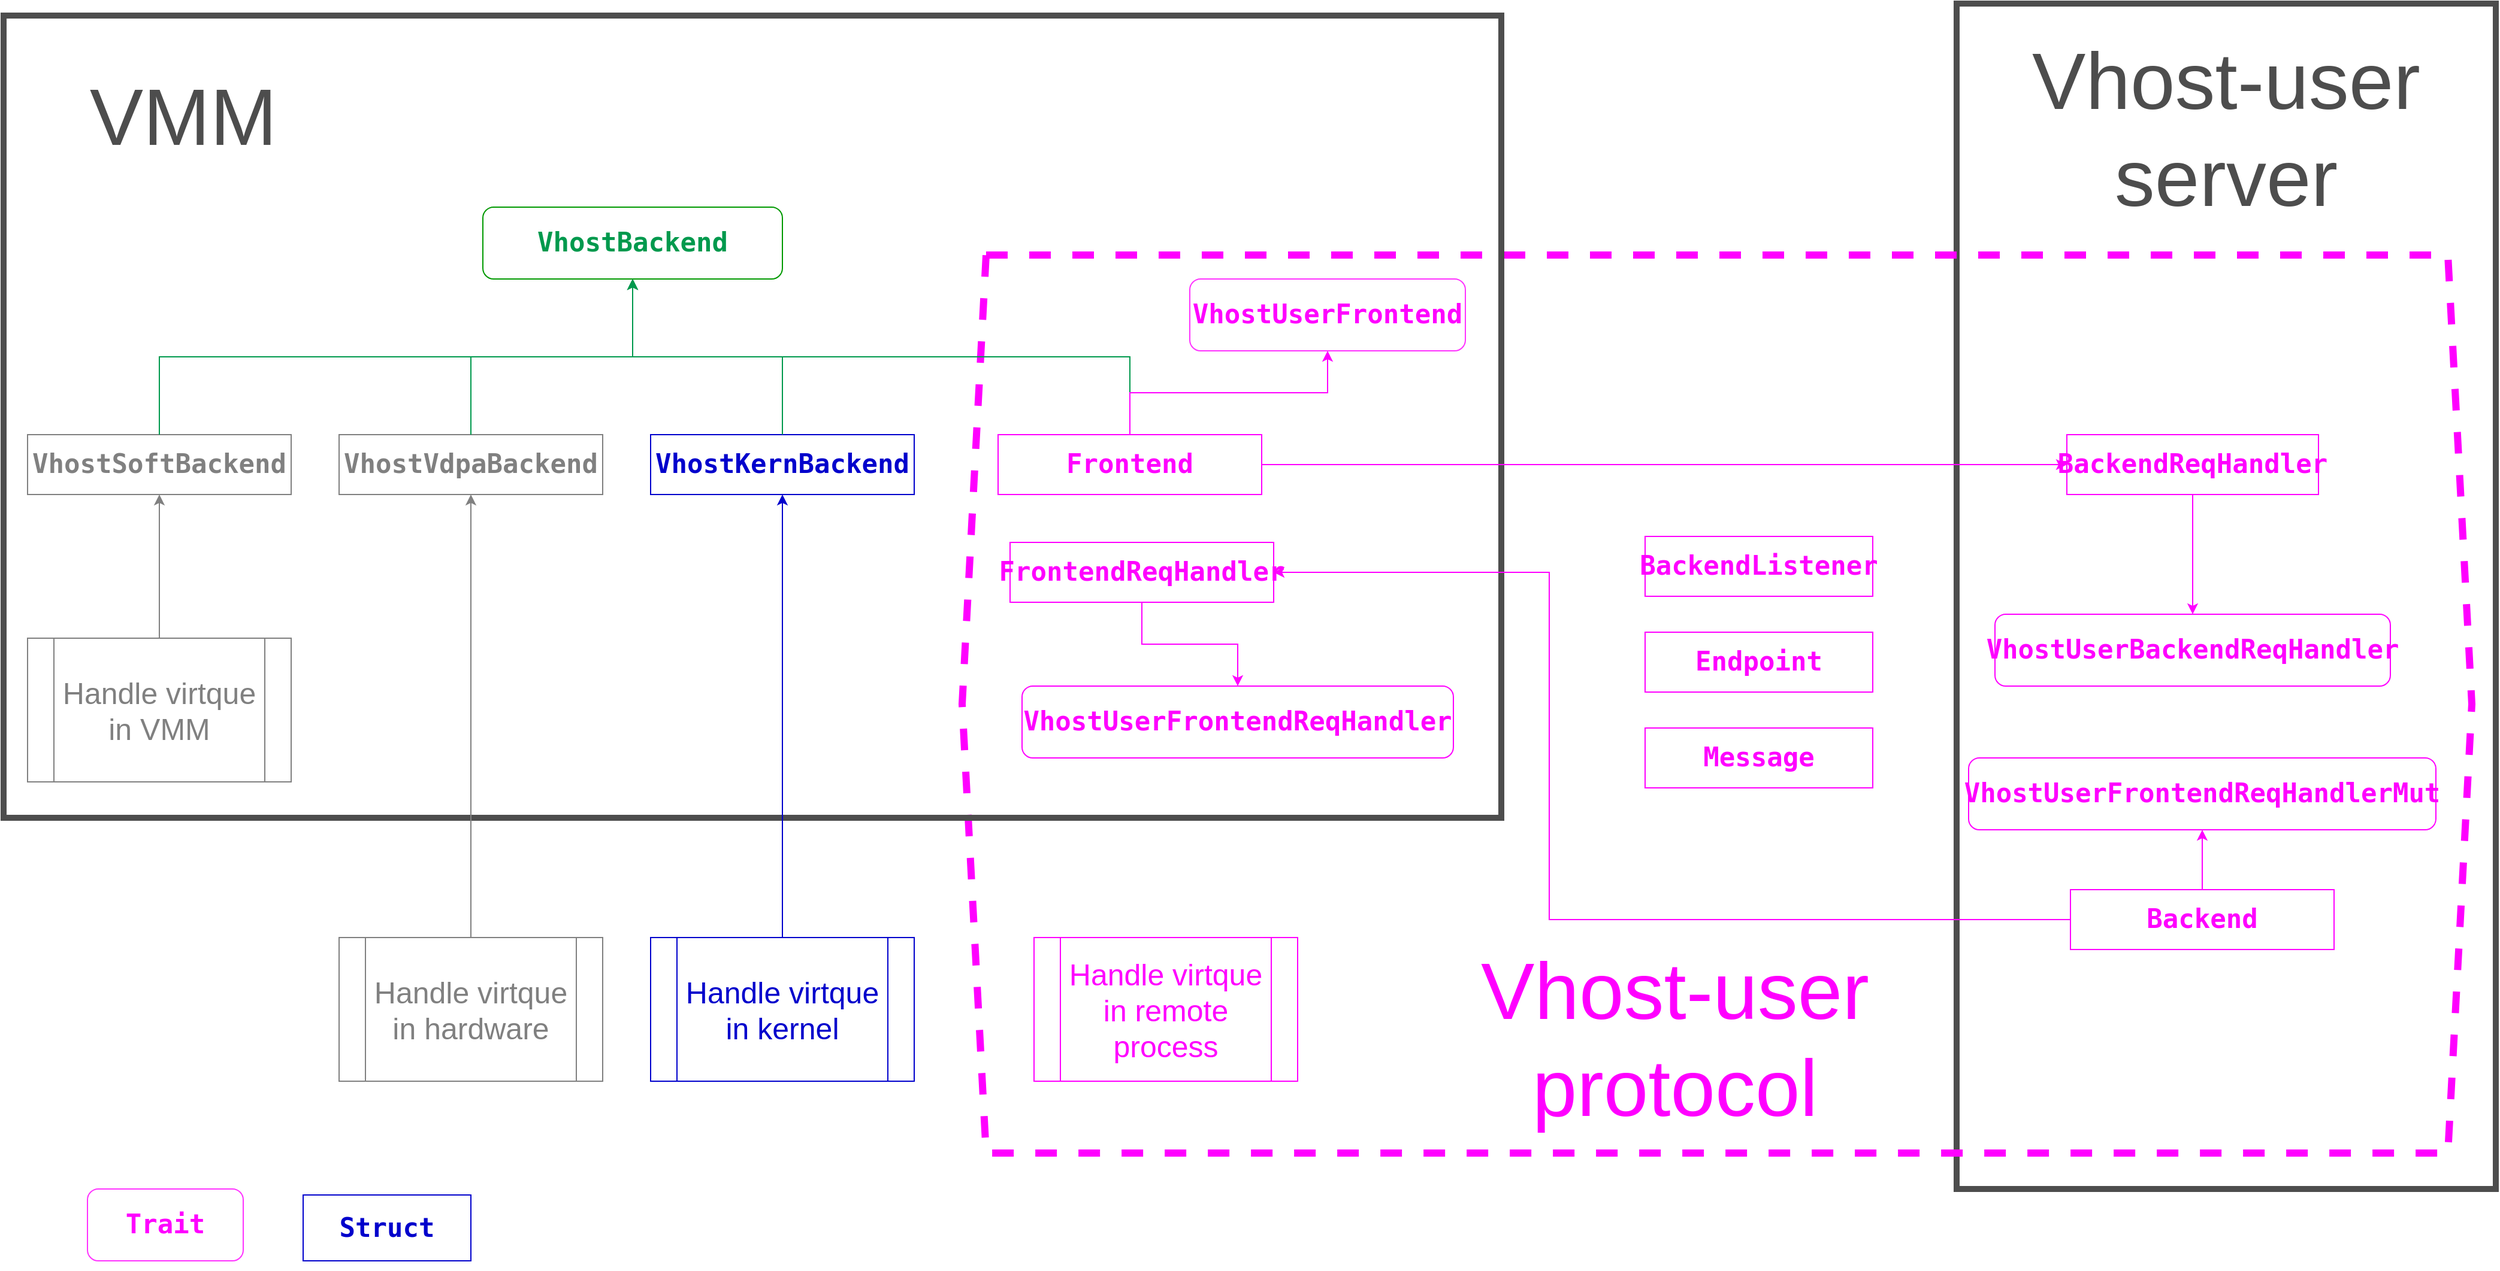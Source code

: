 <mxfile version="14.2.4" type="embed">
    <diagram id="xCgrIAQPDQM0eynUYBOE" name="Page-1">
        <mxGraphModel dx="3446" dy="1284" grid="1" gridSize="10" guides="1" tooltips="1" connect="1" arrows="1" fold="1" page="1" pageScale="1" pageWidth="850" pageHeight="1100" math="0" shadow="0">
            <root>
                <mxCell id="0"/>
                <mxCell id="1" parent="0"/>
                <mxCell id="46" value="&lt;br&gt;&lt;br&gt;&lt;br&gt;&lt;br&gt;&lt;br&gt;&lt;br&gt;&lt;br&gt;&lt;br&gt;&lt;br&gt;&lt;br&gt;&lt;br&gt;&lt;br&gt;&lt;br&gt;&lt;br&gt;&lt;br&gt;&lt;br&gt;" style="rounded=0;whiteSpace=wrap;html=1;labelBackgroundColor=none;sketch=0;fontSize=25;fontColor=#FF00FF;fillColor=none;strokeColor=#4D4D4D;strokeWidth=5;" vertex="1" parent="1">
                    <mxGeometry x="1620" y="27" width="450" height="990" as="geometry"/>
                </mxCell>
                <mxCell id="47" value="" style="shape=hexagon;perimeter=hexagonPerimeter2;whiteSpace=wrap;html=1;fixedSize=1;rounded=0;labelBackgroundColor=none;sketch=0;fillColor=none;fontSize=25;dashed=1;strokeWidth=6;fontColor=#FF00FF;strokeColor=#FF00FF;" vertex="1" parent="1">
                    <mxGeometry x="790" y="237" width="1260" height="750" as="geometry"/>
                </mxCell>
                <mxCell id="44" value="" style="rounded=0;whiteSpace=wrap;html=1;labelBackgroundColor=none;sketch=0;fontSize=25;fontColor=#FF00FF;fillColor=none;strokeColor=#4D4D4D;strokeWidth=5;" vertex="1" parent="1">
                    <mxGeometry x="-10" y="37" width="1250" height="670" as="geometry"/>
                </mxCell>
                <mxCell id="2" value="&lt;pre style=&quot;font-family: &amp;quot;jetbrains mono&amp;quot;, monospace; font-size: 16.5pt;&quot;&gt;FrontendReqHandler&lt;/pre&gt;" style="rounded=0;whiteSpace=wrap;html=1;fontStyle=1;labelBackgroundColor=none;fontColor=#FF00FF;strokeColor=#FF00FF;" parent="1" vertex="1">
                    <mxGeometry x="830" y="477" width="220" height="50" as="geometry"/>
                </mxCell>
                <mxCell id="4" value="&lt;pre style=&quot;font-size: 16.5pt; font-weight: 700; font-family: &amp;quot;jetbrains mono&amp;quot;, monospace;&quot;&gt;VhostUserFrontendReqHandler&lt;/pre&gt;" style="rounded=1;whiteSpace=wrap;html=1;labelBackgroundColor=none;fontColor=#FF00FF;strokeColor=#FF00FF;" parent="1" vertex="1">
                    <mxGeometry x="840" y="597" width="360" height="60" as="geometry"/>
                </mxCell>
                <mxCell id="6" style="edgeStyle=orthogonalEdgeStyle;rounded=0;orthogonalLoop=1;jettySize=auto;html=1;exitX=0;exitY=0.5;exitDx=0;exitDy=0;entryX=1;entryY=0.5;entryDx=0;entryDy=0;labelBackgroundColor=none;fontColor=#FF00FF;strokeColor=#FF00FF;" edge="1" parent="1" source="5" target="2">
                    <mxGeometry relative="1" as="geometry">
                        <Array as="points">
                            <mxPoint x="1280" y="792"/>
                            <mxPoint x="1280" y="502"/>
                        </Array>
                    </mxGeometry>
                </mxCell>
                <mxCell id="5" value="&lt;pre style=&quot;font-family: &amp;quot;jetbrains mono&amp;quot;, monospace; font-size: 16.5pt;&quot;&gt;&lt;pre style=&quot;font-family: &amp;quot;jetbrains mono&amp;quot; , monospace ; font-size: 16.5pt&quot;&gt;Backend&lt;/pre&gt;&lt;/pre&gt;" style="rounded=0;whiteSpace=wrap;html=1;fontStyle=1;labelBackgroundColor=none;fontColor=#FF00FF;strokeColor=#FF00FF;" parent="1" vertex="1">
                    <mxGeometry x="1715" y="767" width="220" height="50" as="geometry"/>
                </mxCell>
                <mxCell id="7" value="&lt;pre style=&quot;font-size: 16.5pt; font-weight: 700; font-family: &amp;quot;jetbrains mono&amp;quot;, monospace;&quot;&gt;VhostUserFrontendReqHandlerMut&lt;/pre&gt;" style="rounded=1;whiteSpace=wrap;html=1;labelBackgroundColor=none;fontColor=#FF00FF;strokeColor=#FF00FF;" vertex="1" parent="1">
                    <mxGeometry x="1630" y="657" width="390" height="60" as="geometry"/>
                </mxCell>
                <mxCell id="8" style="edgeStyle=orthogonalEdgeStyle;rounded=0;orthogonalLoop=1;jettySize=auto;html=1;exitX=0.5;exitY=1;exitDx=0;exitDy=0;labelBackgroundColor=none;fontColor=#FF00FF;strokeColor=#FF00FF;" edge="1" parent="1" source="2" target="4">
                    <mxGeometry relative="1" as="geometry">
                        <mxPoint x="950" y="657" as="sourcePoint"/>
                        <mxPoint x="680" y="717" as="targetPoint"/>
                    </mxGeometry>
                </mxCell>
                <mxCell id="10" value="&lt;pre style=&quot;font-family: &amp;quot;jetbrains mono&amp;quot;, monospace; font-size: 16.5pt;&quot;&gt;&lt;pre style=&quot;font-family: &amp;quot;jetbrains mono&amp;quot; , monospace ; font-size: 16.5pt&quot;&gt;BackendListener&lt;/pre&gt;&lt;/pre&gt;" style="rounded=0;whiteSpace=wrap;html=1;fontStyle=1;labelBackgroundColor=none;fontColor=#FF00FF;strokeColor=#FF00FF;" vertex="1" parent="1">
                    <mxGeometry x="1360" y="472" width="190" height="50" as="geometry"/>
                </mxCell>
                <mxCell id="11" value="&lt;pre style=&quot;font-family: &amp;quot;jetbrains mono&amp;quot;, monospace; font-size: 16.5pt;&quot;&gt;&lt;pre style=&quot;font-family: &amp;quot;jetbrains mono&amp;quot; , monospace ; font-size: 16.5pt&quot;&gt;&lt;pre style=&quot;font-family: &amp;quot;jetbrains mono&amp;quot; , monospace ; font-size: 16.5pt&quot;&gt;BackendReqHandler&lt;/pre&gt;&lt;/pre&gt;&lt;/pre&gt;" style="rounded=0;whiteSpace=wrap;html=1;fontStyle=1;labelBackgroundColor=none;fontColor=#FF00FF;strokeColor=#FF00FF;" vertex="1" parent="1">
                    <mxGeometry x="1712" y="387" width="210" height="50" as="geometry"/>
                </mxCell>
                <mxCell id="14" value="&lt;pre style=&quot;font-size: 16.5pt; font-weight: 700; font-family: &amp;quot;jetbrains mono&amp;quot;, monospace;&quot;&gt;&lt;pre style=&quot;font-family: &amp;quot;jetbrains mono&amp;quot;, monospace; font-size: 16.5pt;&quot;&gt;VhostUserBackendReqHandler&lt;/pre&gt;&lt;/pre&gt;" style="rounded=1;whiteSpace=wrap;html=1;labelBackgroundColor=none;fontColor=#FF00FF;strokeColor=#FF00FF;" vertex="1" parent="1">
                    <mxGeometry x="1652" y="537" width="330" height="60" as="geometry"/>
                </mxCell>
                <mxCell id="15" style="edgeStyle=orthogonalEdgeStyle;rounded=0;orthogonalLoop=1;jettySize=auto;html=1;exitX=0.5;exitY=1;exitDx=0;exitDy=0;entryX=0.5;entryY=0;entryDx=0;entryDy=0;labelBackgroundColor=none;fontColor=#FF00FF;strokeColor=#FF00FF;" edge="1" parent="1" source="11" target="14">
                    <mxGeometry relative="1" as="geometry">
                        <mxPoint x="1202" y="567" as="sourcePoint"/>
                        <mxPoint x="1202" y="667" as="targetPoint"/>
                    </mxGeometry>
                </mxCell>
                <mxCell id="16" value="&lt;pre style=&quot;font-size: 16.5pt; font-weight: 700; font-family: &amp;quot;jetbrains mono&amp;quot;, monospace;&quot;&gt;VhostBackend&lt;/pre&gt;" style="rounded=1;whiteSpace=wrap;html=1;labelBackgroundColor=none;fontColor=#00994D;strokeColor=#009900;" vertex="1" parent="1">
                    <mxGeometry x="390" y="197" width="250" height="60" as="geometry"/>
                </mxCell>
                <mxCell id="17" value="&lt;pre style=&quot;font-family: &amp;quot;jetbrains mono&amp;quot;, monospace; font-size: 16.5pt;&quot;&gt;VhostKernBackend&lt;/pre&gt;" style="rounded=0;whiteSpace=wrap;html=1;fontStyle=1;labelBackgroundColor=none;strokeColor=#0000CC;fontColor=#0000CC;" vertex="1" parent="1">
                    <mxGeometry x="530" y="387" width="220" height="50" as="geometry"/>
                </mxCell>
                <mxCell id="18" value="&lt;pre style=&quot;font-family: &amp;quot;jetbrains mono&amp;quot;, monospace; font-size: 16.5pt;&quot;&gt;VhostVdpaBackend&lt;/pre&gt;" style="rounded=0;whiteSpace=wrap;html=1;fontStyle=1;labelBackgroundColor=none;fontColor=#808080;strokeColor=#808080;" vertex="1" parent="1">
                    <mxGeometry x="270" y="387" width="220" height="50" as="geometry"/>
                </mxCell>
                <mxCell id="19" value="&lt;pre style=&quot;font-family: &amp;quot;jetbrains mono&amp;quot; , monospace ; font-size: 16.5pt&quot;&gt;Frontend&lt;/pre&gt;" style="rounded=0;whiteSpace=wrap;html=1;fontStyle=1;labelBackgroundColor=none;fontColor=#FF00FF;strokeColor=#FF00FF;" vertex="1" parent="1">
                    <mxGeometry x="820" y="387" width="220" height="50" as="geometry"/>
                </mxCell>
                <mxCell id="20" value="&lt;pre style=&quot;font-family: &amp;quot;jetbrains mono&amp;quot; , monospace ; font-size: 16.5pt&quot;&gt;VhostSoftBackend&lt;/pre&gt;" style="rounded=0;whiteSpace=wrap;html=1;fontStyle=1;labelBackgroundColor=none;fontColor=#808080;strokeColor=#808080;" vertex="1" parent="1">
                    <mxGeometry x="10" y="387" width="220" height="50" as="geometry"/>
                </mxCell>
                <mxCell id="21" value="Handle virtque in VMM" style="shape=process;whiteSpace=wrap;html=1;backgroundOutline=1;rounded=0;labelBackgroundColor=none;sketch=0;fontSize=25;fontColor=#808080;strokeColor=#808080;" vertex="1" parent="1">
                    <mxGeometry x="10" y="557" width="220" height="120" as="geometry"/>
                </mxCell>
                <mxCell id="23" value="Handle virtque in hardware" style="shape=process;whiteSpace=wrap;html=1;backgroundOutline=1;rounded=0;labelBackgroundColor=none;sketch=0;fontSize=25;fontColor=#808080;strokeColor=#808080;" vertex="1" parent="1">
                    <mxGeometry x="270" y="807" width="220" height="120" as="geometry"/>
                </mxCell>
                <mxCell id="24" value="Handle virtque in kernel" style="shape=process;whiteSpace=wrap;html=1;backgroundOutline=1;rounded=0;labelBackgroundColor=none;sketch=0;fontSize=25;strokeColor=#0000CC;fontColor=#0000CC;" vertex="1" parent="1">
                    <mxGeometry x="530" y="807" width="220" height="120" as="geometry"/>
                </mxCell>
                <mxCell id="25" style="edgeStyle=orthogonalEdgeStyle;rounded=0;orthogonalLoop=1;jettySize=auto;html=1;exitX=0.5;exitY=0;exitDx=0;exitDy=0;labelBackgroundColor=none;entryX=0.5;entryY=1;entryDx=0;entryDy=0;strokeColor=#0000CC;" edge="1" parent="1" source="24" target="17">
                    <mxGeometry relative="1" as="geometry">
                        <mxPoint x="930" y="647" as="sourcePoint"/>
                        <mxPoint x="930" y="747" as="targetPoint"/>
                    </mxGeometry>
                </mxCell>
                <mxCell id="26" style="edgeStyle=orthogonalEdgeStyle;rounded=0;orthogonalLoop=1;jettySize=auto;html=1;exitX=1;exitY=0.5;exitDx=0;exitDy=0;labelBackgroundColor=none;entryX=0;entryY=0.5;entryDx=0;entryDy=0;fontColor=#FF00FF;strokeColor=#FF00FF;" edge="1" parent="1" source="19" target="11">
                    <mxGeometry relative="1" as="geometry">
                        <mxPoint x="840" y="917" as="sourcePoint"/>
                        <mxPoint x="840" y="1017" as="targetPoint"/>
                    </mxGeometry>
                </mxCell>
                <mxCell id="27" style="edgeStyle=orthogonalEdgeStyle;rounded=0;orthogonalLoop=1;jettySize=auto;html=1;exitX=0.5;exitY=0;exitDx=0;exitDy=0;labelBackgroundColor=none;entryX=0.5;entryY=1;entryDx=0;entryDy=0;fontColor=#808080;strokeColor=#808080;" edge="1" parent="1" source="23" target="18">
                    <mxGeometry relative="1" as="geometry">
                        <mxPoint x="420" y="807" as="sourcePoint"/>
                        <mxPoint x="420" y="907" as="targetPoint"/>
                    </mxGeometry>
                </mxCell>
                <mxCell id="28" style="edgeStyle=orthogonalEdgeStyle;rounded=0;orthogonalLoop=1;jettySize=auto;html=1;exitX=0.5;exitY=0;exitDx=0;exitDy=0;labelBackgroundColor=none;entryX=0.5;entryY=1;entryDx=0;entryDy=0;fontColor=#808080;strokeColor=#808080;" edge="1" parent="1" source="21" target="20">
                    <mxGeometry relative="1" as="geometry">
                        <mxPoint x="240" y="857" as="sourcePoint"/>
                        <mxPoint x="240" y="957" as="targetPoint"/>
                    </mxGeometry>
                </mxCell>
                <mxCell id="30" style="edgeStyle=orthogonalEdgeStyle;rounded=0;orthogonalLoop=1;jettySize=auto;html=1;exitX=0.5;exitY=0;exitDx=0;exitDy=0;labelBackgroundColor=none;entryX=0.5;entryY=1;entryDx=0;entryDy=0;strokeColor=#00994D;" edge="1" parent="1" source="20" target="16">
                    <mxGeometry relative="1" as="geometry">
                        <mxPoint x="910" y="647" as="sourcePoint"/>
                        <mxPoint x="910" y="747" as="targetPoint"/>
                    </mxGeometry>
                </mxCell>
                <mxCell id="31" style="edgeStyle=orthogonalEdgeStyle;rounded=0;orthogonalLoop=1;jettySize=auto;html=1;exitX=0.5;exitY=0;exitDx=0;exitDy=0;labelBackgroundColor=none;strokeColor=#00994D;entryX=0.5;entryY=1;entryDx=0;entryDy=0;" edge="1" parent="1" source="18" target="16">
                    <mxGeometry relative="1" as="geometry">
                        <mxPoint x="1000" y="177" as="sourcePoint"/>
                        <mxPoint x="530" y="227" as="targetPoint"/>
                    </mxGeometry>
                </mxCell>
                <mxCell id="32" style="edgeStyle=orthogonalEdgeStyle;rounded=0;orthogonalLoop=1;jettySize=auto;html=1;exitX=0.5;exitY=0;exitDx=0;exitDy=0;labelBackgroundColor=none;entryX=0.5;entryY=1;entryDx=0;entryDy=0;strokeColor=#00994D;" edge="1" parent="1" source="17" target="16">
                    <mxGeometry relative="1" as="geometry">
                        <mxPoint x="1010" y="127" as="sourcePoint"/>
                        <mxPoint x="1505" y="-73" as="targetPoint"/>
                    </mxGeometry>
                </mxCell>
                <mxCell id="35" value="&lt;pre style=&quot;font-family: &amp;quot;jetbrains mono&amp;quot; , monospace ; font-size: 16.5pt&quot;&gt;&lt;pre style=&quot;font-family: &amp;quot;jetbrains mono&amp;quot; , monospace ; font-size: 16.5pt&quot;&gt;Endpoint&lt;/pre&gt;&lt;/pre&gt;" style="rounded=0;whiteSpace=wrap;html=1;fontStyle=1;labelBackgroundColor=none;fontColor=#FF00FF;strokeColor=#FF00FF;" vertex="1" parent="1">
                    <mxGeometry x="1360" y="552" width="190" height="50" as="geometry"/>
                </mxCell>
                <mxCell id="36" value="&lt;pre style=&quot;font-family: &amp;quot;jetbrains mono&amp;quot; , monospace ; font-size: 16.5pt&quot;&gt;&lt;pre style=&quot;font-family: &amp;quot;jetbrains mono&amp;quot; , monospace ; font-size: 16.5pt&quot;&gt;Message&lt;/pre&gt;&lt;/pre&gt;" style="rounded=0;whiteSpace=wrap;html=1;fontStyle=1;labelBackgroundColor=none;fontColor=#FF00FF;strokeColor=#FF00FF;" vertex="1" parent="1">
                    <mxGeometry x="1360" y="632" width="190" height="50" as="geometry"/>
                </mxCell>
                <mxCell id="37" value="&lt;pre style=&quot;font-size: 16.5pt ; font-weight: 700 ; font-family: &amp;quot;jetbrains mono&amp;quot; , monospace&quot;&gt;&lt;pre style=&quot;font-family: &amp;quot;jetbrains mono&amp;quot; , monospace ; font-size: 16.5pt&quot;&gt;VhostUserFrontend&lt;/pre&gt;&lt;/pre&gt;" style="rounded=1;whiteSpace=wrap;html=1;labelBackgroundColor=none;strokeColor=#FF33FF;fontColor=#FF00FF;" vertex="1" parent="1">
                    <mxGeometry x="980" y="257" width="230" height="60" as="geometry"/>
                </mxCell>
                <mxCell id="38" style="edgeStyle=orthogonalEdgeStyle;rounded=0;orthogonalLoop=1;jettySize=auto;html=1;exitX=0.5;exitY=0;exitDx=0;exitDy=0;labelBackgroundColor=none;entryX=0.5;entryY=1;entryDx=0;entryDy=0;strokeColor=#00994D;" edge="1" parent="1" source="19" target="16">
                    <mxGeometry relative="1" as="geometry">
                        <mxPoint x="1030" y="527" as="sourcePoint"/>
                        <mxPoint x="515" y="257" as="targetPoint"/>
                    </mxGeometry>
                </mxCell>
                <mxCell id="39" value="Handle virtque in remote process" style="shape=process;whiteSpace=wrap;html=1;backgroundOutline=1;rounded=0;labelBackgroundColor=none;sketch=0;fontSize=25;fontColor=#FF00FF;strokeColor=#FF00FF;" vertex="1" parent="1">
                    <mxGeometry x="850" y="807" width="220" height="120" as="geometry"/>
                </mxCell>
                <mxCell id="41" style="edgeStyle=orthogonalEdgeStyle;rounded=0;orthogonalLoop=1;jettySize=auto;html=1;exitX=0.5;exitY=0;exitDx=0;exitDy=0;entryX=0.5;entryY=1;entryDx=0;entryDy=0;labelBackgroundColor=none;fontColor=#FF00FF;strokeColor=#FF00FF;" edge="1" parent="1" source="5" target="7">
                    <mxGeometry relative="1" as="geometry">
                        <mxPoint x="1860" y="187" as="sourcePoint"/>
                        <mxPoint x="1860" y="267" as="targetPoint"/>
                    </mxGeometry>
                </mxCell>
                <mxCell id="43" style="edgeStyle=orthogonalEdgeStyle;rounded=0;orthogonalLoop=1;jettySize=auto;html=1;exitX=0.5;exitY=0;exitDx=0;exitDy=0;labelBackgroundColor=none;entryX=0.5;entryY=1;entryDx=0;entryDy=0;strokeColor=#FF00FF;" edge="1" parent="1" source="19" target="37">
                    <mxGeometry relative="1" as="geometry">
                        <mxPoint x="1430" y="187" as="sourcePoint"/>
                        <mxPoint x="2102" y="187" as="targetPoint"/>
                    </mxGeometry>
                </mxCell>
                <mxCell id="49" value="&lt;pre style=&quot;font-size: 16.5pt ; font-weight: 700 ; font-family: &amp;#34;jetbrains mono&amp;#34; , monospace&quot;&gt;&lt;pre style=&quot;font-family: &amp;#34;jetbrains mono&amp;#34; , monospace ; font-size: 16.5pt&quot;&gt;Trait&lt;/pre&gt;&lt;/pre&gt;" style="rounded=1;whiteSpace=wrap;html=1;labelBackgroundColor=none;strokeColor=#FF33FF;fontColor=#FF00FF;" vertex="1" parent="1">
                    <mxGeometry x="60" y="1017" width="130" height="60" as="geometry"/>
                </mxCell>
                <mxCell id="51" value="Vhost-user protocol" style="rounded=1;whiteSpace=wrap;html=1;dashed=1;labelBackgroundColor=none;sketch=0;strokeWidth=5;fontSize=67;fontColor=#FF00FF;fillColor=none;strokeColor=none;" vertex="1" parent="1">
                    <mxGeometry x="1220" y="817" width="330" height="150" as="geometry"/>
                </mxCell>
                <mxCell id="52" value="Vhost-user server" style="rounded=1;whiteSpace=wrap;html=1;dashed=1;labelBackgroundColor=none;sketch=0;strokeWidth=5;fontSize=67;fillColor=none;strokeColor=none;fontColor=#4D4D4D;" vertex="1" parent="1">
                    <mxGeometry x="1680" y="57" width="330" height="150" as="geometry"/>
                </mxCell>
                <mxCell id="53" value="VMM" style="rounded=1;whiteSpace=wrap;html=1;dashed=1;labelBackgroundColor=none;sketch=0;strokeWidth=5;fontSize=67;fillColor=none;strokeColor=none;fontColor=#4D4D4D;" vertex="1" parent="1">
                    <mxGeometry x="20" y="47" width="240" height="150" as="geometry"/>
                </mxCell>
                <mxCell id="54" value="&lt;pre style=&quot;font-family: &amp;#34;jetbrains mono&amp;#34; , monospace ; font-size: 16.5pt&quot;&gt;Struct&lt;/pre&gt;" style="rounded=0;whiteSpace=wrap;html=1;fontStyle=1;labelBackgroundColor=none;strokeColor=#0000CC;fontColor=#0000CC;" vertex="1" parent="1">
                    <mxGeometry x="240" y="1022" width="140" height="55" as="geometry"/>
                </mxCell>
            </root>
        </mxGraphModel>
    </diagram>
</mxfile>